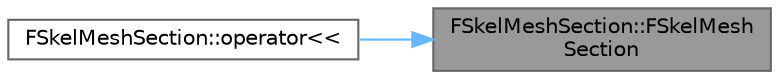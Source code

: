digraph "FSkelMeshSection::FSkelMeshSection"
{
 // INTERACTIVE_SVG=YES
 // LATEX_PDF_SIZE
  bgcolor="transparent";
  edge [fontname=Helvetica,fontsize=10,labelfontname=Helvetica,labelfontsize=10];
  node [fontname=Helvetica,fontsize=10,shape=box,height=0.2,width=0.4];
  rankdir="RL";
  Node1 [id="Node000001",label="FSkelMeshSection::FSkelMesh\lSection",height=0.2,width=0.4,color="gray40", fillcolor="grey60", style="filled", fontcolor="black",tooltip=" "];
  Node1 -> Node2 [id="edge1_Node000001_Node000002",dir="back",color="steelblue1",style="solid",tooltip=" "];
  Node2 [id="Node000002",label="FSkelMeshSection::operator\<\<",height=0.2,width=0.4,color="grey40", fillcolor="white", style="filled",URL="$d9/d61/structFSkelMeshSection.html#a67f0376b4e0abbbdb03f2b3880a86c76",tooltip=" "];
}

